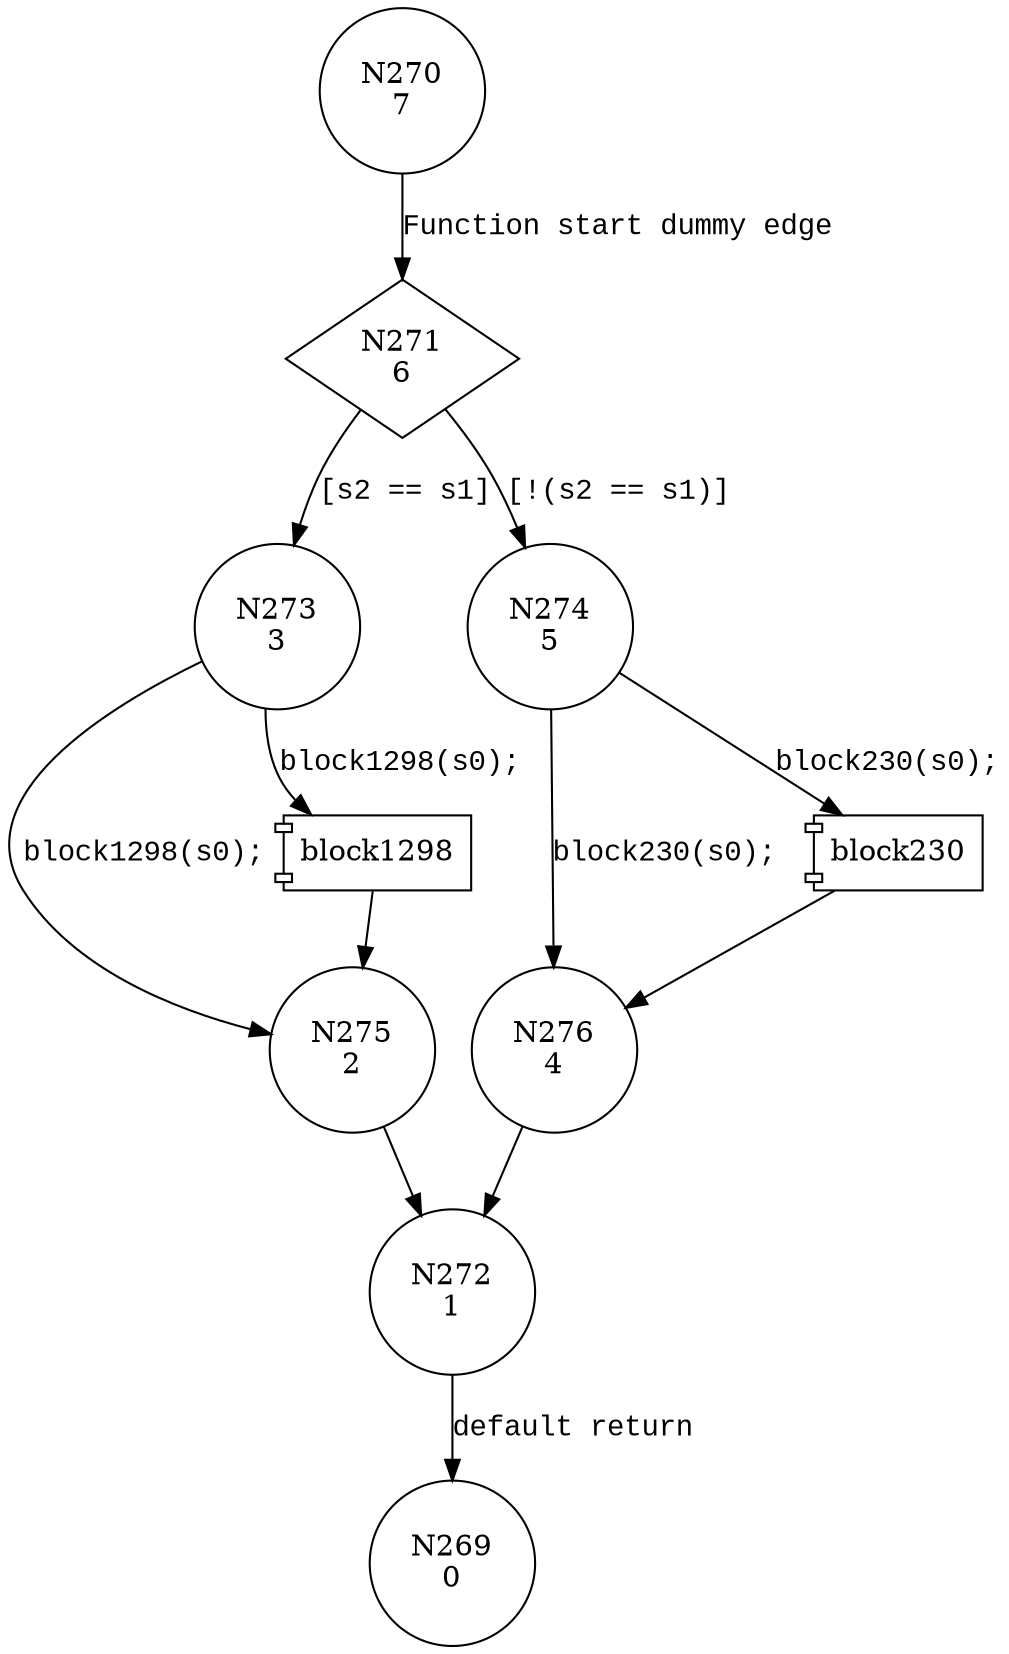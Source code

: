 digraph jump219 {
271 [shape="diamond" label="N271\n6"]
273 [shape="circle" label="N273\n3"]
274 [shape="circle" label="N274\n5"]
276 [shape="circle" label="N276\n4"]
272 [shape="circle" label="N272\n1"]
269 [shape="circle" label="N269\n0"]
275 [shape="circle" label="N275\n2"]
270 [shape="circle" label="N270\n7"]
271 -> 273 [label="[s2 == s1]" fontname="Courier New"]
271 -> 274 [label="[!(s2 == s1)]" fontname="Courier New"]
100324 [shape="component" label="block230"]
274 -> 100324 [label="block230(s0);" fontname="Courier New"]
100324 -> 276 [label="" fontname="Courier New"]
274 -> 276 [label="block230(s0);" fontname="Courier New"]
276 -> 272 [label="" fontname="Courier New"]
272 -> 269 [label="default return" fontname="Courier New"]
100325 [shape="component" label="block1298"]
273 -> 100325 [label="block1298(s0);" fontname="Courier New"]
100325 -> 275 [label="" fontname="Courier New"]
273 -> 275 [label="block1298(s0);" fontname="Courier New"]
275 -> 272 [label="" fontname="Courier New"]
270 -> 271 [label="Function start dummy edge" fontname="Courier New"]
}